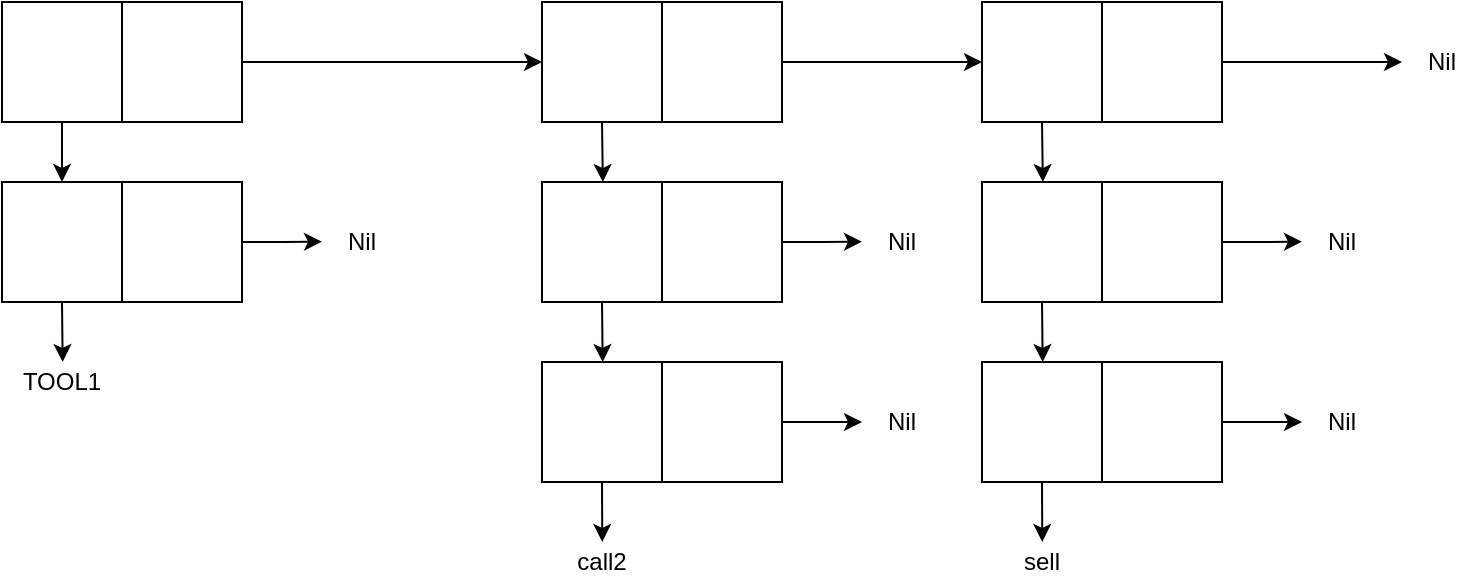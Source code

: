 <mxfile version="12.7.2" type="device"><diagram id="-2w7dTKCeBlXehHkPmhP" name="Page-1"><mxGraphModel dx="946" dy="559" grid="1" gridSize="10" guides="1" tooltips="1" connect="1" arrows="1" fold="1" page="1" pageScale="1" pageWidth="827" pageHeight="1169" math="0" shadow="0"><root><mxCell id="0"/><mxCell id="1" parent="0"/><mxCell id="ryK6IEDD5XGPt7BKtZTq-3" value="" style="group" parent="1" vertex="1" connectable="0"><mxGeometry x="40" y="210" width="120" height="60" as="geometry"/></mxCell><mxCell id="ryK6IEDD5XGPt7BKtZTq-1" value="" style="rounded=0;whiteSpace=wrap;html=1;" parent="ryK6IEDD5XGPt7BKtZTq-3" vertex="1"><mxGeometry width="120" height="60" as="geometry"/></mxCell><mxCell id="ryK6IEDD5XGPt7BKtZTq-2" value="" style="endArrow=none;html=1;entryX=0.5;entryY=0;entryDx=0;entryDy=0;exitX=0.5;exitY=1;exitDx=0;exitDy=0;" parent="ryK6IEDD5XGPt7BKtZTq-3" source="ryK6IEDD5XGPt7BKtZTq-1" target="ryK6IEDD5XGPt7BKtZTq-1" edge="1"><mxGeometry width="50" height="50" relative="1" as="geometry"><mxPoint x="10" y="140" as="sourcePoint"/><mxPoint x="60" y="90" as="targetPoint"/></mxGeometry></mxCell><mxCell id="ryK6IEDD5XGPt7BKtZTq-11" style="edgeStyle=orthogonalEdgeStyle;rounded=0;orthogonalLoop=1;jettySize=auto;html=1;exitX=1;exitY=0.5;exitDx=0;exitDy=0;entryX=0;entryY=0.5;entryDx=0;entryDy=0;" parent="1" source="ryK6IEDD5XGPt7BKtZTq-1" target="ryK6IEDD5XGPt7BKtZTq-133" edge="1"><mxGeometry relative="1" as="geometry"><mxPoint x="220.0" y="240" as="targetPoint"/></mxGeometry></mxCell><mxCell id="ryK6IEDD5XGPt7BKtZTq-10" value="" style="endArrow=classic;html=1;exitX=0.25;exitY=1;exitDx=0;exitDy=0;entryX=0.25;entryY=0;entryDx=0;entryDy=0;" parent="1" source="ryK6IEDD5XGPt7BKtZTq-1" edge="1"><mxGeometry width="50" height="50" relative="1" as="geometry"><mxPoint x="50" y="290" as="sourcePoint"/><mxPoint x="70" y="300" as="targetPoint"/></mxGeometry></mxCell><mxCell id="ryK6IEDD5XGPt7BKtZTq-132" value="" style="group" parent="1" vertex="1" connectable="0"><mxGeometry x="310" y="210" width="120" height="60" as="geometry"/></mxCell><mxCell id="ryK6IEDD5XGPt7BKtZTq-133" value="" style="rounded=0;whiteSpace=wrap;html=1;" parent="ryK6IEDD5XGPt7BKtZTq-132" vertex="1"><mxGeometry width="120" height="60" as="geometry"/></mxCell><mxCell id="ryK6IEDD5XGPt7BKtZTq-134" value="" style="endArrow=none;html=1;entryX=0.5;entryY=0;entryDx=0;entryDy=0;exitX=0.5;exitY=1;exitDx=0;exitDy=0;" parent="ryK6IEDD5XGPt7BKtZTq-132" source="ryK6IEDD5XGPt7BKtZTq-133" target="ryK6IEDD5XGPt7BKtZTq-133" edge="1"><mxGeometry width="50" height="50" relative="1" as="geometry"><mxPoint x="10" y="140" as="sourcePoint"/><mxPoint x="60" y="90" as="targetPoint"/></mxGeometry></mxCell><mxCell id="ryK6IEDD5XGPt7BKtZTq-135" style="edgeStyle=orthogonalEdgeStyle;rounded=0;orthogonalLoop=1;jettySize=auto;html=1;exitX=1;exitY=0.5;exitDx=0;exitDy=0;entryX=0;entryY=0.5;entryDx=0;entryDy=0;" parent="1" source="ryK6IEDD5XGPt7BKtZTq-133" target="ryK6IEDD5XGPt7BKtZTq-161" edge="1"><mxGeometry relative="1" as="geometry"><mxPoint x="520" y="240" as="targetPoint"/></mxGeometry></mxCell><mxCell id="ryK6IEDD5XGPt7BKtZTq-136" style="edgeStyle=orthogonalEdgeStyle;rounded=0;orthogonalLoop=1;jettySize=auto;html=1;exitX=0.25;exitY=1;exitDx=0;exitDy=0;" parent="1" source="ryK6IEDD5XGPt7BKtZTq-133" edge="1"><mxGeometry relative="1" as="geometry"><mxPoint x="340.429" y="300" as="targetPoint"/></mxGeometry></mxCell><mxCell id="ryK6IEDD5XGPt7BKtZTq-137" value="" style="group" parent="1" vertex="1" connectable="0"><mxGeometry x="310" y="300" width="120" height="60" as="geometry"/></mxCell><mxCell id="ryK6IEDD5XGPt7BKtZTq-138" value="" style="rounded=0;whiteSpace=wrap;html=1;" parent="ryK6IEDD5XGPt7BKtZTq-137" vertex="1"><mxGeometry width="120" height="60" as="geometry"/></mxCell><mxCell id="ryK6IEDD5XGPt7BKtZTq-139" value="" style="endArrow=none;html=1;entryX=0.5;entryY=0;entryDx=0;entryDy=0;exitX=0.5;exitY=1;exitDx=0;exitDy=0;" parent="ryK6IEDD5XGPt7BKtZTq-137" source="ryK6IEDD5XGPt7BKtZTq-138" target="ryK6IEDD5XGPt7BKtZTq-138" edge="1"><mxGeometry width="50" height="50" relative="1" as="geometry"><mxPoint x="10" y="140" as="sourcePoint"/><mxPoint x="60" y="90" as="targetPoint"/></mxGeometry></mxCell><mxCell id="ryK6IEDD5XGPt7BKtZTq-140" value="" style="group" parent="1" vertex="1" connectable="0"><mxGeometry x="40" y="300" width="120" height="60" as="geometry"/></mxCell><mxCell id="ryK6IEDD5XGPt7BKtZTq-141" value="" style="rounded=0;whiteSpace=wrap;html=1;" parent="ryK6IEDD5XGPt7BKtZTq-140" vertex="1"><mxGeometry width="120" height="60" as="geometry"/></mxCell><mxCell id="ryK6IEDD5XGPt7BKtZTq-142" value="" style="endArrow=none;html=1;entryX=0.5;entryY=0;entryDx=0;entryDy=0;exitX=0.5;exitY=1;exitDx=0;exitDy=0;" parent="ryK6IEDD5XGPt7BKtZTq-140" source="ryK6IEDD5XGPt7BKtZTq-141" target="ryK6IEDD5XGPt7BKtZTq-141" edge="1"><mxGeometry width="50" height="50" relative="1" as="geometry"><mxPoint x="10" y="140" as="sourcePoint"/><mxPoint x="60" y="90" as="targetPoint"/></mxGeometry></mxCell><mxCell id="ryK6IEDD5XGPt7BKtZTq-143" style="edgeStyle=orthogonalEdgeStyle;rounded=0;orthogonalLoop=1;jettySize=auto;html=1;exitX=1;exitY=0.5;exitDx=0;exitDy=0;" parent="1" source="ryK6IEDD5XGPt7BKtZTq-141" edge="1"><mxGeometry relative="1" as="geometry"><mxPoint x="200" y="329.833" as="targetPoint"/></mxGeometry></mxCell><mxCell id="ryK6IEDD5XGPt7BKtZTq-144" style="edgeStyle=orthogonalEdgeStyle;rounded=0;orthogonalLoop=1;jettySize=auto;html=1;exitX=1;exitY=0.5;exitDx=0;exitDy=0;" parent="1" source="ryK6IEDD5XGPt7BKtZTq-138" edge="1"><mxGeometry relative="1" as="geometry"><mxPoint x="470" y="329.833" as="targetPoint"/></mxGeometry></mxCell><mxCell id="ryK6IEDD5XGPt7BKtZTq-145" style="edgeStyle=orthogonalEdgeStyle;rounded=0;orthogonalLoop=1;jettySize=auto;html=1;exitX=0.25;exitY=1;exitDx=0;exitDy=0;" parent="1" source="ryK6IEDD5XGPt7BKtZTq-141" edge="1"><mxGeometry relative="1" as="geometry"><mxPoint x="70.333" y="390.0" as="targetPoint"/></mxGeometry></mxCell><mxCell id="ryK6IEDD5XGPt7BKtZTq-146" style="edgeStyle=orthogonalEdgeStyle;rounded=0;orthogonalLoop=1;jettySize=auto;html=1;exitX=0.25;exitY=1;exitDx=0;exitDy=0;" parent="1" source="ryK6IEDD5XGPt7BKtZTq-138" edge="1"><mxGeometry relative="1" as="geometry"><mxPoint x="340.333" y="390.0" as="targetPoint"/></mxGeometry></mxCell><mxCell id="ryK6IEDD5XGPt7BKtZTq-148" value="Nil" style="text;html=1;strokeColor=none;fillColor=none;align=center;verticalAlign=middle;whiteSpace=wrap;rounded=0;" parent="1" vertex="1"><mxGeometry x="200" y="320" width="40" height="20" as="geometry"/></mxCell><mxCell id="ryK6IEDD5XGPt7BKtZTq-149" value="Nil" style="text;html=1;strokeColor=none;fillColor=none;align=center;verticalAlign=middle;whiteSpace=wrap;rounded=0;" parent="1" vertex="1"><mxGeometry x="470" y="320" width="40" height="20" as="geometry"/></mxCell><mxCell id="ryK6IEDD5XGPt7BKtZTq-151" value="TOOL1" style="text;html=1;strokeColor=none;fillColor=none;align=center;verticalAlign=middle;whiteSpace=wrap;rounded=0;" parent="1" vertex="1"><mxGeometry x="50" y="390" width="40" height="20" as="geometry"/></mxCell><mxCell id="ryK6IEDD5XGPt7BKtZTq-153" value="" style="group" parent="1" vertex="1" connectable="0"><mxGeometry x="310" y="390" width="120" height="60" as="geometry"/></mxCell><mxCell id="ryK6IEDD5XGPt7BKtZTq-154" value="" style="rounded=0;whiteSpace=wrap;html=1;" parent="ryK6IEDD5XGPt7BKtZTq-153" vertex="1"><mxGeometry width="120" height="60" as="geometry"/></mxCell><mxCell id="ryK6IEDD5XGPt7BKtZTq-155" value="" style="endArrow=none;html=1;entryX=0.5;entryY=0;entryDx=0;entryDy=0;exitX=0.5;exitY=1;exitDx=0;exitDy=0;" parent="ryK6IEDD5XGPt7BKtZTq-153" source="ryK6IEDD5XGPt7BKtZTq-154" target="ryK6IEDD5XGPt7BKtZTq-154" edge="1"><mxGeometry width="50" height="50" relative="1" as="geometry"><mxPoint x="10" y="140" as="sourcePoint"/><mxPoint x="60" y="90" as="targetPoint"/></mxGeometry></mxCell><mxCell id="ryK6IEDD5XGPt7BKtZTq-156" style="edgeStyle=orthogonalEdgeStyle;rounded=0;orthogonalLoop=1;jettySize=auto;html=1;exitX=0.25;exitY=1;exitDx=0;exitDy=0;" parent="1" source="ryK6IEDD5XGPt7BKtZTq-154" edge="1"><mxGeometry relative="1" as="geometry"><mxPoint x="340.143" y="480" as="targetPoint"/></mxGeometry></mxCell><mxCell id="ryK6IEDD5XGPt7BKtZTq-157" value="call2" style="text;html=1;strokeColor=none;fillColor=none;align=center;verticalAlign=middle;whiteSpace=wrap;rounded=0;" parent="1" vertex="1"><mxGeometry x="320" y="480" width="40" height="20" as="geometry"/></mxCell><mxCell id="ryK6IEDD5XGPt7BKtZTq-158" style="edgeStyle=orthogonalEdgeStyle;rounded=0;orthogonalLoop=1;jettySize=auto;html=1;exitX=1;exitY=0.5;exitDx=0;exitDy=0;" parent="1" source="ryK6IEDD5XGPt7BKtZTq-154" edge="1"><mxGeometry relative="1" as="geometry"><mxPoint x="470" y="420" as="targetPoint"/></mxGeometry></mxCell><mxCell id="ryK6IEDD5XGPt7BKtZTq-159" value="Nil" style="text;html=1;strokeColor=none;fillColor=none;align=center;verticalAlign=middle;whiteSpace=wrap;rounded=0;" parent="1" vertex="1"><mxGeometry x="470" y="410" width="40" height="20" as="geometry"/></mxCell><mxCell id="ryK6IEDD5XGPt7BKtZTq-160" value="" style="group" parent="1" vertex="1" connectable="0"><mxGeometry x="530" y="210" width="120" height="60" as="geometry"/></mxCell><mxCell id="ryK6IEDD5XGPt7BKtZTq-161" value="" style="rounded=0;whiteSpace=wrap;html=1;" parent="ryK6IEDD5XGPt7BKtZTq-160" vertex="1"><mxGeometry width="120" height="60" as="geometry"/></mxCell><mxCell id="ryK6IEDD5XGPt7BKtZTq-162" value="" style="endArrow=none;html=1;entryX=0.5;entryY=0;entryDx=0;entryDy=0;exitX=0.5;exitY=1;exitDx=0;exitDy=0;" parent="ryK6IEDD5XGPt7BKtZTq-160" source="ryK6IEDD5XGPt7BKtZTq-161" target="ryK6IEDD5XGPt7BKtZTq-161" edge="1"><mxGeometry width="50" height="50" relative="1" as="geometry"><mxPoint x="10" y="140" as="sourcePoint"/><mxPoint x="60" y="90" as="targetPoint"/></mxGeometry></mxCell><mxCell id="ryK6IEDD5XGPt7BKtZTq-163" style="edgeStyle=orthogonalEdgeStyle;rounded=0;orthogonalLoop=1;jettySize=auto;html=1;exitX=1;exitY=0.5;exitDx=0;exitDy=0;" parent="1" source="ryK6IEDD5XGPt7BKtZTq-161" edge="1"><mxGeometry relative="1" as="geometry"><mxPoint x="740" y="240" as="targetPoint"/></mxGeometry></mxCell><mxCell id="ryK6IEDD5XGPt7BKtZTq-164" style="edgeStyle=orthogonalEdgeStyle;rounded=0;orthogonalLoop=1;jettySize=auto;html=1;exitX=0.25;exitY=1;exitDx=0;exitDy=0;" parent="1" source="ryK6IEDD5XGPt7BKtZTq-161" edge="1"><mxGeometry relative="1" as="geometry"><mxPoint x="560.429" y="300" as="targetPoint"/></mxGeometry></mxCell><mxCell id="ryK6IEDD5XGPt7BKtZTq-165" value="" style="group" parent="1" vertex="1" connectable="0"><mxGeometry x="530" y="300" width="120" height="60" as="geometry"/></mxCell><mxCell id="ryK6IEDD5XGPt7BKtZTq-166" value="" style="rounded=0;whiteSpace=wrap;html=1;" parent="ryK6IEDD5XGPt7BKtZTq-165" vertex="1"><mxGeometry width="120" height="60" as="geometry"/></mxCell><mxCell id="ryK6IEDD5XGPt7BKtZTq-167" value="" style="endArrow=none;html=1;entryX=0.5;entryY=0;entryDx=0;entryDy=0;exitX=0.5;exitY=1;exitDx=0;exitDy=0;" parent="ryK6IEDD5XGPt7BKtZTq-165" source="ryK6IEDD5XGPt7BKtZTq-166" target="ryK6IEDD5XGPt7BKtZTq-166" edge="1"><mxGeometry width="50" height="50" relative="1" as="geometry"><mxPoint x="10" y="140" as="sourcePoint"/><mxPoint x="60" y="90" as="targetPoint"/></mxGeometry></mxCell><mxCell id="ryK6IEDD5XGPt7BKtZTq-168" style="edgeStyle=orthogonalEdgeStyle;rounded=0;orthogonalLoop=1;jettySize=auto;html=1;exitX=1;exitY=0.5;exitDx=0;exitDy=0;" parent="1" source="ryK6IEDD5XGPt7BKtZTq-166" edge="1"><mxGeometry relative="1" as="geometry"><mxPoint x="690" y="329.833" as="targetPoint"/></mxGeometry></mxCell><mxCell id="ryK6IEDD5XGPt7BKtZTq-169" style="edgeStyle=orthogonalEdgeStyle;rounded=0;orthogonalLoop=1;jettySize=auto;html=1;exitX=0.25;exitY=1;exitDx=0;exitDy=0;" parent="1" source="ryK6IEDD5XGPt7BKtZTq-166" edge="1"><mxGeometry relative="1" as="geometry"><mxPoint x="560.333" y="390" as="targetPoint"/></mxGeometry></mxCell><mxCell id="ryK6IEDD5XGPt7BKtZTq-170" value="Nil" style="text;html=1;strokeColor=none;fillColor=none;align=center;verticalAlign=middle;whiteSpace=wrap;rounded=0;" parent="1" vertex="1"><mxGeometry x="690" y="320" width="40" height="20" as="geometry"/></mxCell><mxCell id="ryK6IEDD5XGPt7BKtZTq-171" value="" style="group" parent="1" vertex="1" connectable="0"><mxGeometry x="530" y="390" width="120" height="60" as="geometry"/></mxCell><mxCell id="ryK6IEDD5XGPt7BKtZTq-172" value="" style="rounded=0;whiteSpace=wrap;html=1;" parent="ryK6IEDD5XGPt7BKtZTq-171" vertex="1"><mxGeometry width="120" height="60" as="geometry"/></mxCell><mxCell id="ryK6IEDD5XGPt7BKtZTq-173" value="" style="endArrow=none;html=1;entryX=0.5;entryY=0;entryDx=0;entryDy=0;exitX=0.5;exitY=1;exitDx=0;exitDy=0;" parent="ryK6IEDD5XGPt7BKtZTq-171" source="ryK6IEDD5XGPt7BKtZTq-172" target="ryK6IEDD5XGPt7BKtZTq-172" edge="1"><mxGeometry width="50" height="50" relative="1" as="geometry"><mxPoint x="10" y="140" as="sourcePoint"/><mxPoint x="60" y="90" as="targetPoint"/></mxGeometry></mxCell><mxCell id="ryK6IEDD5XGPt7BKtZTq-174" style="edgeStyle=orthogonalEdgeStyle;rounded=0;orthogonalLoop=1;jettySize=auto;html=1;exitX=0.25;exitY=1;exitDx=0;exitDy=0;" parent="1" source="ryK6IEDD5XGPt7BKtZTq-172" edge="1"><mxGeometry relative="1" as="geometry"><mxPoint x="560.143" y="480.0" as="targetPoint"/></mxGeometry></mxCell><mxCell id="ryK6IEDD5XGPt7BKtZTq-175" value="sell" style="text;html=1;strokeColor=none;fillColor=none;align=center;verticalAlign=middle;whiteSpace=wrap;rounded=0;" parent="1" vertex="1"><mxGeometry x="540" y="480" width="40" height="20" as="geometry"/></mxCell><mxCell id="ryK6IEDD5XGPt7BKtZTq-176" style="edgeStyle=orthogonalEdgeStyle;rounded=0;orthogonalLoop=1;jettySize=auto;html=1;exitX=1;exitY=0.5;exitDx=0;exitDy=0;" parent="1" source="ryK6IEDD5XGPt7BKtZTq-172" edge="1"><mxGeometry relative="1" as="geometry"><mxPoint x="690" y="420" as="targetPoint"/></mxGeometry></mxCell><mxCell id="ryK6IEDD5XGPt7BKtZTq-177" value="Nil" style="text;html=1;strokeColor=none;fillColor=none;align=center;verticalAlign=middle;whiteSpace=wrap;rounded=0;" parent="1" vertex="1"><mxGeometry x="690" y="410" width="40" height="20" as="geometry"/></mxCell><mxCell id="ryK6IEDD5XGPt7BKtZTq-178" value="Nil" style="text;html=1;strokeColor=none;fillColor=none;align=center;verticalAlign=middle;whiteSpace=wrap;rounded=0;" parent="1" vertex="1"><mxGeometry x="740" y="230" width="40" height="20" as="geometry"/></mxCell></root></mxGraphModel></diagram></mxfile>